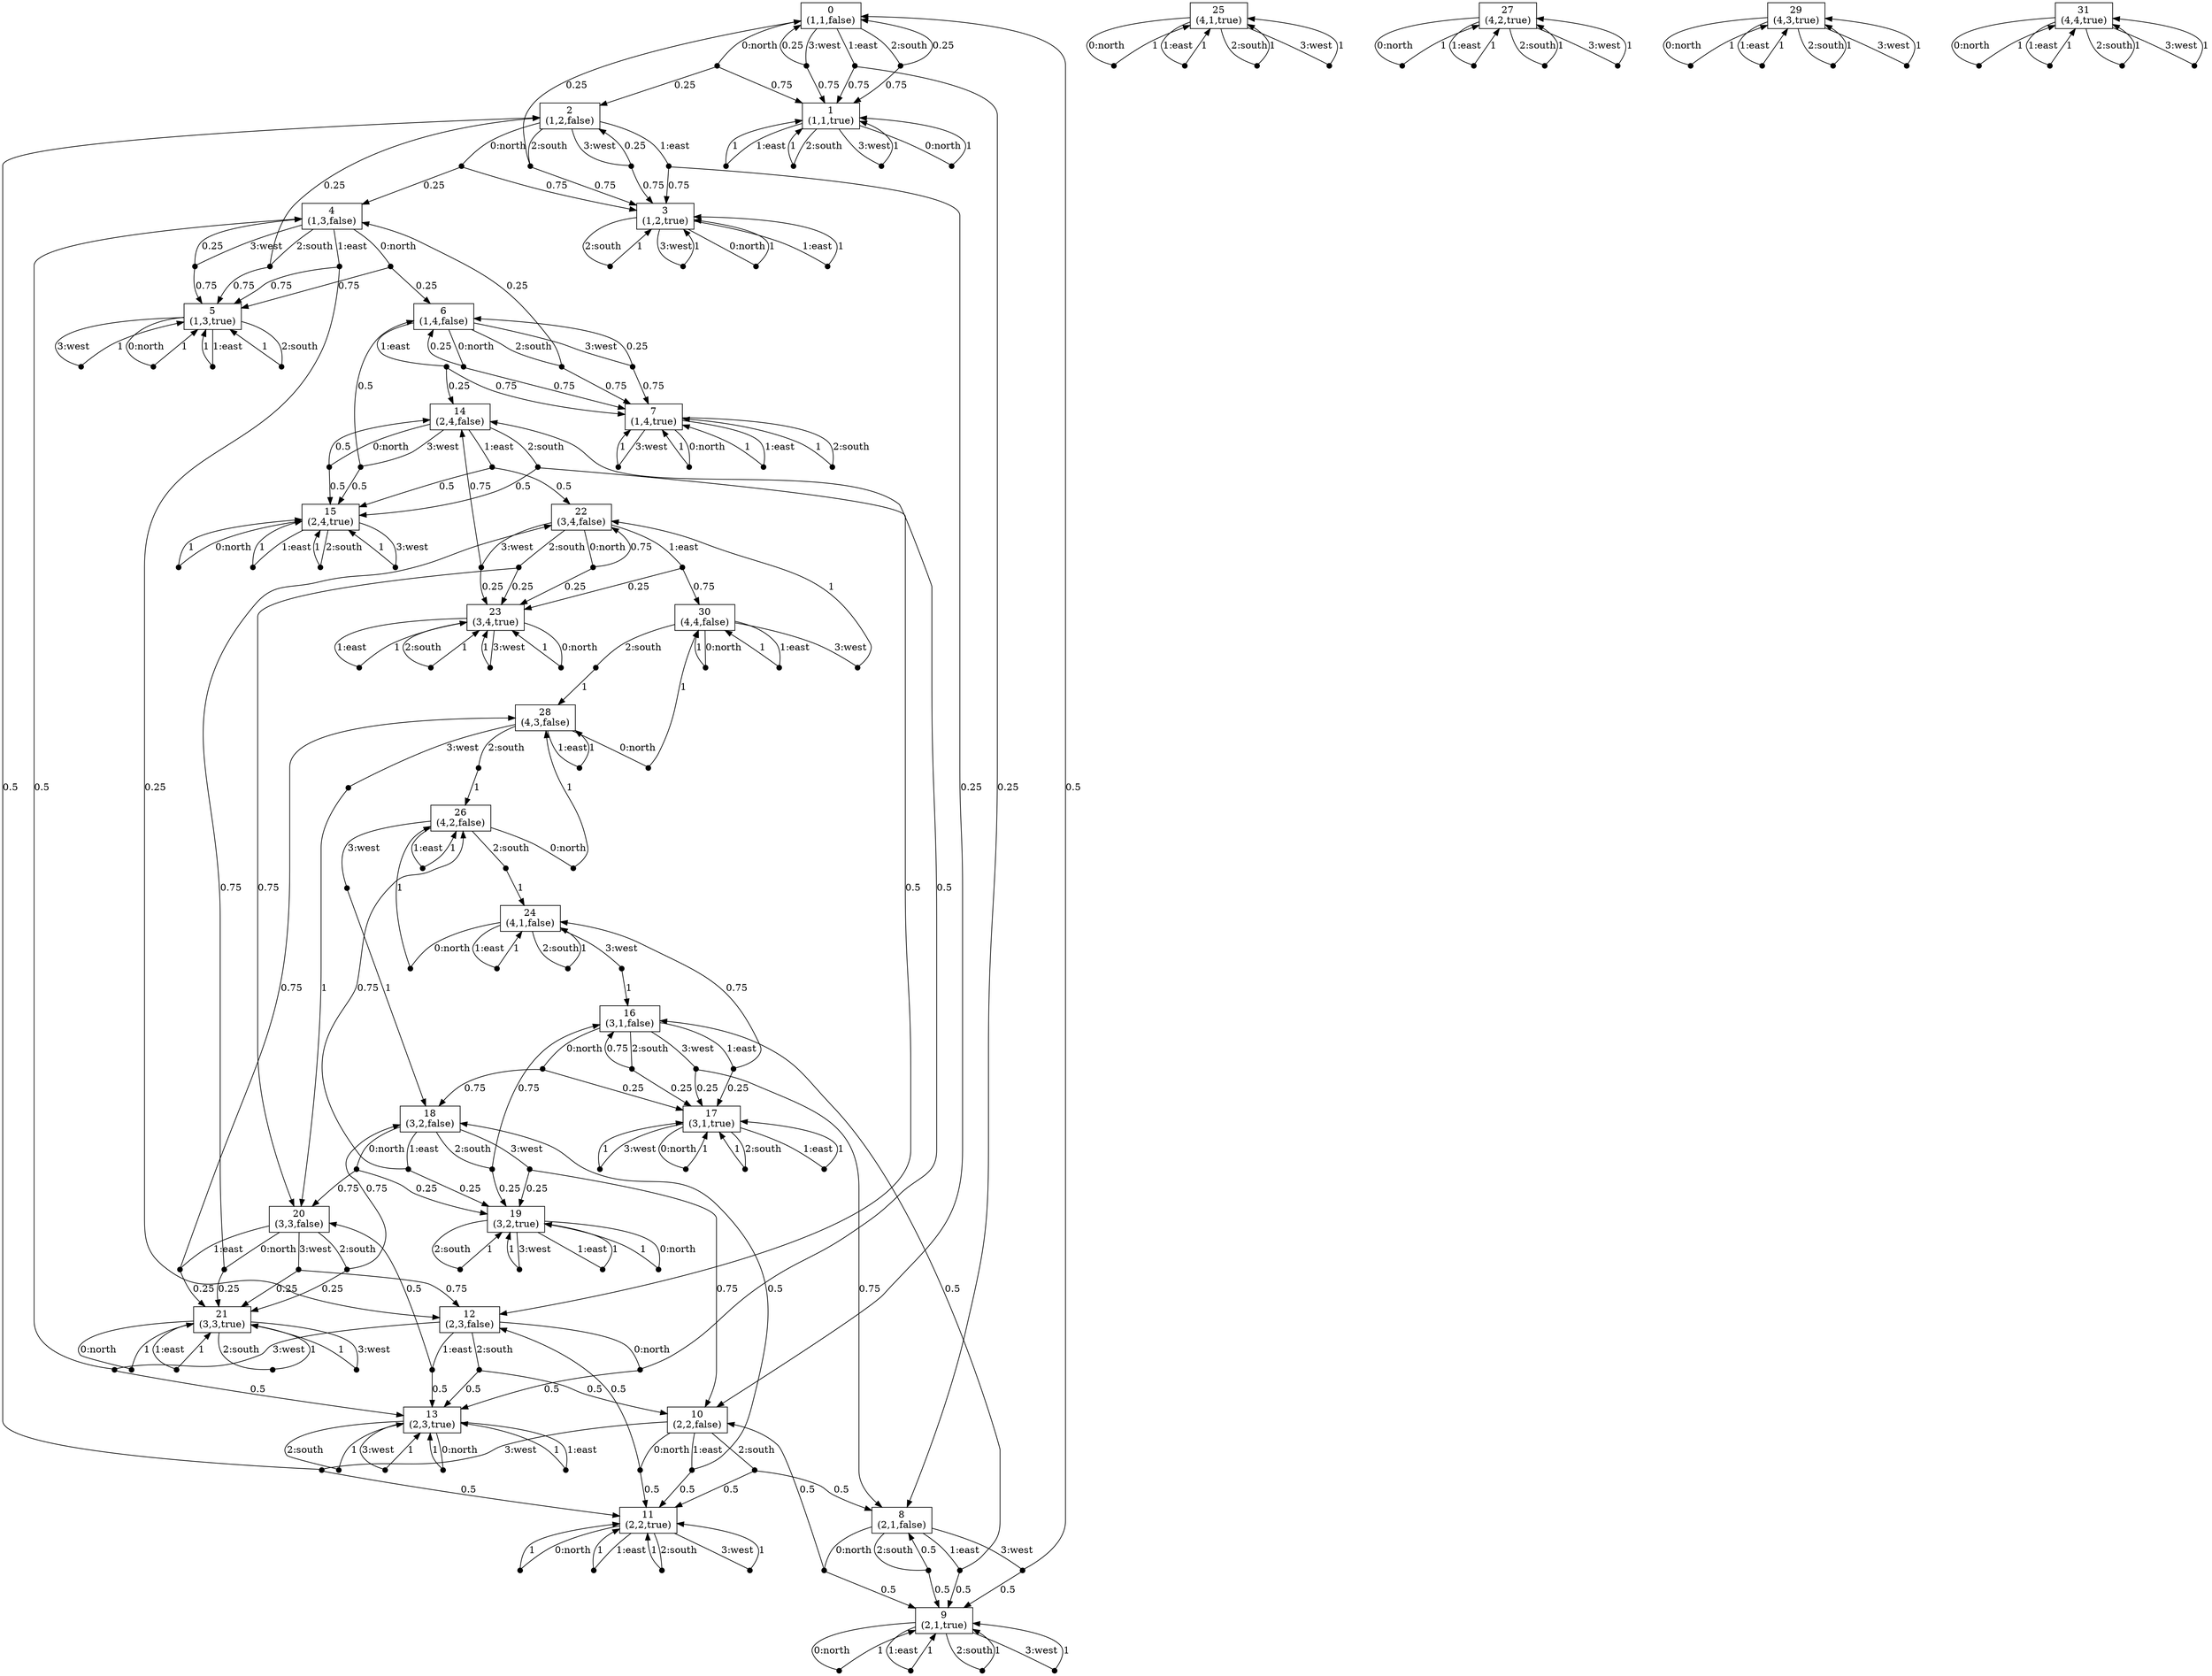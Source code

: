 digraph S {
node [shape=box];
0 -> n0_0 [ arrowhead=none,label="0:north" ];
n0_0 [ shape=point,width=0.1,height=0.1,label="" ];
n0_0 -> 1 [ label="0.75" ];
n0_0 -> 2 [ label="0.25" ];
0 -> n0_1 [ arrowhead=none,label="1:east" ];
n0_1 [ shape=point,width=0.1,height=0.1,label="" ];
n0_1 -> 1 [ label="0.75" ];
n0_1 -> 8 [ label="0.25" ];
0 -> n0_2 [ arrowhead=none,label="2:south" ];
n0_2 [ shape=point,width=0.1,height=0.1,label="" ];
n0_2 -> 0 [ label="0.25" ];
n0_2 -> 1 [ label="0.75" ];
0 -> n0_3 [ arrowhead=none,label="3:west" ];
n0_3 [ shape=point,width=0.1,height=0.1,label="" ];
n0_3 -> 0 [ label="0.25" ];
n0_3 -> 1 [ label="0.75" ];
1 -> n1_0 [ arrowhead=none,label="0:north" ];
n1_0 [ shape=point,width=0.1,height=0.1,label="" ];
n1_0 -> 1 [ label="1" ];
1 -> n1_1 [ arrowhead=none,label="1:east" ];
n1_1 [ shape=point,width=0.1,height=0.1,label="" ];
n1_1 -> 1 [ label="1" ];
1 -> n1_2 [ arrowhead=none,label="2:south" ];
n1_2 [ shape=point,width=0.1,height=0.1,label="" ];
n1_2 -> 1 [ label="1" ];
1 -> n1_3 [ arrowhead=none,label="3:west" ];
n1_3 [ shape=point,width=0.1,height=0.1,label="" ];
n1_3 -> 1 [ label="1" ];
2 -> n2_0 [ arrowhead=none,label="0:north" ];
n2_0 [ shape=point,width=0.1,height=0.1,label="" ];
n2_0 -> 3 [ label="0.75" ];
n2_0 -> 4 [ label="0.25" ];
2 -> n2_1 [ arrowhead=none,label="1:east" ];
n2_1 [ shape=point,width=0.1,height=0.1,label="" ];
n2_1 -> 3 [ label="0.75" ];
n2_1 -> 10 [ label="0.25" ];
2 -> n2_2 [ arrowhead=none,label="2:south" ];
n2_2 [ shape=point,width=0.1,height=0.1,label="" ];
n2_2 -> 0 [ label="0.25" ];
n2_2 -> 3 [ label="0.75" ];
2 -> n2_3 [ arrowhead=none,label="3:west" ];
n2_3 [ shape=point,width=0.1,height=0.1,label="" ];
n2_3 -> 2 [ label="0.25" ];
n2_3 -> 3 [ label="0.75" ];
3 -> n3_0 [ arrowhead=none,label="0:north" ];
n3_0 [ shape=point,width=0.1,height=0.1,label="" ];
n3_0 -> 3 [ label="1" ];
3 -> n3_1 [ arrowhead=none,label="1:east" ];
n3_1 [ shape=point,width=0.1,height=0.1,label="" ];
n3_1 -> 3 [ label="1" ];
3 -> n3_2 [ arrowhead=none,label="2:south" ];
n3_2 [ shape=point,width=0.1,height=0.1,label="" ];
n3_2 -> 3 [ label="1" ];
3 -> n3_3 [ arrowhead=none,label="3:west" ];
n3_3 [ shape=point,width=0.1,height=0.1,label="" ];
n3_3 -> 3 [ label="1" ];
4 -> n4_0 [ arrowhead=none,label="0:north" ];
n4_0 [ shape=point,width=0.1,height=0.1,label="" ];
n4_0 -> 5 [ label="0.75" ];
n4_0 -> 6 [ label="0.25" ];
4 -> n4_1 [ arrowhead=none,label="1:east" ];
n4_1 [ shape=point,width=0.1,height=0.1,label="" ];
n4_1 -> 5 [ label="0.75" ];
n4_1 -> 12 [ label="0.25" ];
4 -> n4_2 [ arrowhead=none,label="2:south" ];
n4_2 [ shape=point,width=0.1,height=0.1,label="" ];
n4_2 -> 2 [ label="0.25" ];
n4_2 -> 5 [ label="0.75" ];
4 -> n4_3 [ arrowhead=none,label="3:west" ];
n4_3 [ shape=point,width=0.1,height=0.1,label="" ];
n4_3 -> 4 [ label="0.25" ];
n4_3 -> 5 [ label="0.75" ];
5 -> n5_0 [ arrowhead=none,label="0:north" ];
n5_0 [ shape=point,width=0.1,height=0.1,label="" ];
n5_0 -> 5 [ label="1" ];
5 -> n5_1 [ arrowhead=none,label="1:east" ];
n5_1 [ shape=point,width=0.1,height=0.1,label="" ];
n5_1 -> 5 [ label="1" ];
5 -> n5_2 [ arrowhead=none,label="2:south" ];
n5_2 [ shape=point,width=0.1,height=0.1,label="" ];
n5_2 -> 5 [ label="1" ];
5 -> n5_3 [ arrowhead=none,label="3:west" ];
n5_3 [ shape=point,width=0.1,height=0.1,label="" ];
n5_3 -> 5 [ label="1" ];
6 -> n6_0 [ arrowhead=none,label="0:north" ];
n6_0 [ shape=point,width=0.1,height=0.1,label="" ];
n6_0 -> 6 [ label="0.25" ];
n6_0 -> 7 [ label="0.75" ];
6 -> n6_1 [ arrowhead=none,label="1:east" ];
n6_1 [ shape=point,width=0.1,height=0.1,label="" ];
n6_1 -> 7 [ label="0.75" ];
n6_1 -> 14 [ label="0.25" ];
6 -> n6_2 [ arrowhead=none,label="2:south" ];
n6_2 [ shape=point,width=0.1,height=0.1,label="" ];
n6_2 -> 4 [ label="0.25" ];
n6_2 -> 7 [ label="0.75" ];
6 -> n6_3 [ arrowhead=none,label="3:west" ];
n6_3 [ shape=point,width=0.1,height=0.1,label="" ];
n6_3 -> 6 [ label="0.25" ];
n6_3 -> 7 [ label="0.75" ];
7 -> n7_0 [ arrowhead=none,label="0:north" ];
n7_0 [ shape=point,width=0.1,height=0.1,label="" ];
n7_0 -> 7 [ label="1" ];
7 -> n7_1 [ arrowhead=none,label="1:east" ];
n7_1 [ shape=point,width=0.1,height=0.1,label="" ];
n7_1 -> 7 [ label="1" ];
7 -> n7_2 [ arrowhead=none,label="2:south" ];
n7_2 [ shape=point,width=0.1,height=0.1,label="" ];
n7_2 -> 7 [ label="1" ];
7 -> n7_3 [ arrowhead=none,label="3:west" ];
n7_3 [ shape=point,width=0.1,height=0.1,label="" ];
n7_3 -> 7 [ label="1" ];
8 -> n8_0 [ arrowhead=none,label="0:north" ];
n8_0 [ shape=point,width=0.1,height=0.1,label="" ];
n8_0 -> 9 [ label="0.5" ];
n8_0 -> 10 [ label="0.5" ];
8 -> n8_1 [ arrowhead=none,label="1:east" ];
n8_1 [ shape=point,width=0.1,height=0.1,label="" ];
n8_1 -> 9 [ label="0.5" ];
n8_1 -> 16 [ label="0.5" ];
8 -> n8_2 [ arrowhead=none,label="2:south" ];
n8_2 [ shape=point,width=0.1,height=0.1,label="" ];
n8_2 -> 8 [ label="0.5" ];
n8_2 -> 9 [ label="0.5" ];
8 -> n8_3 [ arrowhead=none,label="3:west" ];
n8_3 [ shape=point,width=0.1,height=0.1,label="" ];
n8_3 -> 0 [ label="0.5" ];
n8_3 -> 9 [ label="0.5" ];
9 -> n9_0 [ arrowhead=none,label="0:north" ];
n9_0 [ shape=point,width=0.1,height=0.1,label="" ];
n9_0 -> 9 [ label="1" ];
9 -> n9_1 [ arrowhead=none,label="1:east" ];
n9_1 [ shape=point,width=0.1,height=0.1,label="" ];
n9_1 -> 9 [ label="1" ];
9 -> n9_2 [ arrowhead=none,label="2:south" ];
n9_2 [ shape=point,width=0.1,height=0.1,label="" ];
n9_2 -> 9 [ label="1" ];
9 -> n9_3 [ arrowhead=none,label="3:west" ];
n9_3 [ shape=point,width=0.1,height=0.1,label="" ];
n9_3 -> 9 [ label="1" ];
10 -> n10_0 [ arrowhead=none,label="0:north" ];
n10_0 [ shape=point,width=0.1,height=0.1,label="" ];
n10_0 -> 11 [ label="0.5" ];
n10_0 -> 12 [ label="0.5" ];
10 -> n10_1 [ arrowhead=none,label="1:east" ];
n10_1 [ shape=point,width=0.1,height=0.1,label="" ];
n10_1 -> 11 [ label="0.5" ];
n10_1 -> 18 [ label="0.5" ];
10 -> n10_2 [ arrowhead=none,label="2:south" ];
n10_2 [ shape=point,width=0.1,height=0.1,label="" ];
n10_2 -> 8 [ label="0.5" ];
n10_2 -> 11 [ label="0.5" ];
10 -> n10_3 [ arrowhead=none,label="3:west" ];
n10_3 [ shape=point,width=0.1,height=0.1,label="" ];
n10_3 -> 2 [ label="0.5" ];
n10_3 -> 11 [ label="0.5" ];
11 -> n11_0 [ arrowhead=none,label="0:north" ];
n11_0 [ shape=point,width=0.1,height=0.1,label="" ];
n11_0 -> 11 [ label="1" ];
11 -> n11_1 [ arrowhead=none,label="1:east" ];
n11_1 [ shape=point,width=0.1,height=0.1,label="" ];
n11_1 -> 11 [ label="1" ];
11 -> n11_2 [ arrowhead=none,label="2:south" ];
n11_2 [ shape=point,width=0.1,height=0.1,label="" ];
n11_2 -> 11 [ label="1" ];
11 -> n11_3 [ arrowhead=none,label="3:west" ];
n11_3 [ shape=point,width=0.1,height=0.1,label="" ];
n11_3 -> 11 [ label="1" ];
12 -> n12_0 [ arrowhead=none,label="0:north" ];
n12_0 [ shape=point,width=0.1,height=0.1,label="" ];
n12_0 -> 13 [ label="0.5" ];
n12_0 -> 14 [ label="0.5" ];
12 -> n12_1 [ arrowhead=none,label="1:east" ];
n12_1 [ shape=point,width=0.1,height=0.1,label="" ];
n12_1 -> 13 [ label="0.5" ];
n12_1 -> 20 [ label="0.5" ];
12 -> n12_2 [ arrowhead=none,label="2:south" ];
n12_2 [ shape=point,width=0.1,height=0.1,label="" ];
n12_2 -> 10 [ label="0.5" ];
n12_2 -> 13 [ label="0.5" ];
12 -> n12_3 [ arrowhead=none,label="3:west" ];
n12_3 [ shape=point,width=0.1,height=0.1,label="" ];
n12_3 -> 4 [ label="0.5" ];
n12_3 -> 13 [ label="0.5" ];
13 -> n13_0 [ arrowhead=none,label="0:north" ];
n13_0 [ shape=point,width=0.1,height=0.1,label="" ];
n13_0 -> 13 [ label="1" ];
13 -> n13_1 [ arrowhead=none,label="1:east" ];
n13_1 [ shape=point,width=0.1,height=0.1,label="" ];
n13_1 -> 13 [ label="1" ];
13 -> n13_2 [ arrowhead=none,label="2:south" ];
n13_2 [ shape=point,width=0.1,height=0.1,label="" ];
n13_2 -> 13 [ label="1" ];
13 -> n13_3 [ arrowhead=none,label="3:west" ];
n13_3 [ shape=point,width=0.1,height=0.1,label="" ];
n13_3 -> 13 [ label="1" ];
14 -> n14_0 [ arrowhead=none,label="0:north" ];
n14_0 [ shape=point,width=0.1,height=0.1,label="" ];
n14_0 -> 14 [ label="0.5" ];
n14_0 -> 15 [ label="0.5" ];
14 -> n14_1 [ arrowhead=none,label="1:east" ];
n14_1 [ shape=point,width=0.1,height=0.1,label="" ];
n14_1 -> 15 [ label="0.5" ];
n14_1 -> 22 [ label="0.5" ];
14 -> n14_2 [ arrowhead=none,label="2:south" ];
n14_2 [ shape=point,width=0.1,height=0.1,label="" ];
n14_2 -> 12 [ label="0.5" ];
n14_2 -> 15 [ label="0.5" ];
14 -> n14_3 [ arrowhead=none,label="3:west" ];
n14_3 [ shape=point,width=0.1,height=0.1,label="" ];
n14_3 -> 6 [ label="0.5" ];
n14_3 -> 15 [ label="0.5" ];
15 -> n15_0 [ arrowhead=none,label="0:north" ];
n15_0 [ shape=point,width=0.1,height=0.1,label="" ];
n15_0 -> 15 [ label="1" ];
15 -> n15_1 [ arrowhead=none,label="1:east" ];
n15_1 [ shape=point,width=0.1,height=0.1,label="" ];
n15_1 -> 15 [ label="1" ];
15 -> n15_2 [ arrowhead=none,label="2:south" ];
n15_2 [ shape=point,width=0.1,height=0.1,label="" ];
n15_2 -> 15 [ label="1" ];
15 -> n15_3 [ arrowhead=none,label="3:west" ];
n15_3 [ shape=point,width=0.1,height=0.1,label="" ];
n15_3 -> 15 [ label="1" ];
16 -> n16_0 [ arrowhead=none,label="0:north" ];
n16_0 [ shape=point,width=0.1,height=0.1,label="" ];
n16_0 -> 17 [ label="0.25" ];
n16_0 -> 18 [ label="0.75" ];
16 -> n16_1 [ arrowhead=none,label="1:east" ];
n16_1 [ shape=point,width=0.1,height=0.1,label="" ];
n16_1 -> 17 [ label="0.25" ];
n16_1 -> 24 [ label="0.75" ];
16 -> n16_2 [ arrowhead=none,label="2:south" ];
n16_2 [ shape=point,width=0.1,height=0.1,label="" ];
n16_2 -> 16 [ label="0.75" ];
n16_2 -> 17 [ label="0.25" ];
16 -> n16_3 [ arrowhead=none,label="3:west" ];
n16_3 [ shape=point,width=0.1,height=0.1,label="" ];
n16_3 -> 8 [ label="0.75" ];
n16_3 -> 17 [ label="0.25" ];
17 -> n17_0 [ arrowhead=none,label="0:north" ];
n17_0 [ shape=point,width=0.1,height=0.1,label="" ];
n17_0 -> 17 [ label="1" ];
17 -> n17_1 [ arrowhead=none,label="1:east" ];
n17_1 [ shape=point,width=0.1,height=0.1,label="" ];
n17_1 -> 17 [ label="1" ];
17 -> n17_2 [ arrowhead=none,label="2:south" ];
n17_2 [ shape=point,width=0.1,height=0.1,label="" ];
n17_2 -> 17 [ label="1" ];
17 -> n17_3 [ arrowhead=none,label="3:west" ];
n17_3 [ shape=point,width=0.1,height=0.1,label="" ];
n17_3 -> 17 [ label="1" ];
18 -> n18_0 [ arrowhead=none,label="0:north" ];
n18_0 [ shape=point,width=0.1,height=0.1,label="" ];
n18_0 -> 19 [ label="0.25" ];
n18_0 -> 20 [ label="0.75" ];
18 -> n18_1 [ arrowhead=none,label="1:east" ];
n18_1 [ shape=point,width=0.1,height=0.1,label="" ];
n18_1 -> 19 [ label="0.25" ];
n18_1 -> 26 [ label="0.75" ];
18 -> n18_2 [ arrowhead=none,label="2:south" ];
n18_2 [ shape=point,width=0.1,height=0.1,label="" ];
n18_2 -> 16 [ label="0.75" ];
n18_2 -> 19 [ label="0.25" ];
18 -> n18_3 [ arrowhead=none,label="3:west" ];
n18_3 [ shape=point,width=0.1,height=0.1,label="" ];
n18_3 -> 10 [ label="0.75" ];
n18_3 -> 19 [ label="0.25" ];
19 -> n19_0 [ arrowhead=none,label="0:north" ];
n19_0 [ shape=point,width=0.1,height=0.1,label="" ];
n19_0 -> 19 [ label="1" ];
19 -> n19_1 [ arrowhead=none,label="1:east" ];
n19_1 [ shape=point,width=0.1,height=0.1,label="" ];
n19_1 -> 19 [ label="1" ];
19 -> n19_2 [ arrowhead=none,label="2:south" ];
n19_2 [ shape=point,width=0.1,height=0.1,label="" ];
n19_2 -> 19 [ label="1" ];
19 -> n19_3 [ arrowhead=none,label="3:west" ];
n19_3 [ shape=point,width=0.1,height=0.1,label="" ];
n19_3 -> 19 [ label="1" ];
20 -> n20_0 [ arrowhead=none,label="0:north" ];
n20_0 [ shape=point,width=0.1,height=0.1,label="" ];
n20_0 -> 21 [ label="0.25" ];
n20_0 -> 22 [ label="0.75" ];
20 -> n20_1 [ arrowhead=none,label="1:east" ];
n20_1 [ shape=point,width=0.1,height=0.1,label="" ];
n20_1 -> 21 [ label="0.25" ];
n20_1 -> 28 [ label="0.75" ];
20 -> n20_2 [ arrowhead=none,label="2:south" ];
n20_2 [ shape=point,width=0.1,height=0.1,label="" ];
n20_2 -> 18 [ label="0.75" ];
n20_2 -> 21 [ label="0.25" ];
20 -> n20_3 [ arrowhead=none,label="3:west" ];
n20_3 [ shape=point,width=0.1,height=0.1,label="" ];
n20_3 -> 12 [ label="0.75" ];
n20_3 -> 21 [ label="0.25" ];
21 -> n21_0 [ arrowhead=none,label="0:north" ];
n21_0 [ shape=point,width=0.1,height=0.1,label="" ];
n21_0 -> 21 [ label="1" ];
21 -> n21_1 [ arrowhead=none,label="1:east" ];
n21_1 [ shape=point,width=0.1,height=0.1,label="" ];
n21_1 -> 21 [ label="1" ];
21 -> n21_2 [ arrowhead=none,label="2:south" ];
n21_2 [ shape=point,width=0.1,height=0.1,label="" ];
n21_2 -> 21 [ label="1" ];
21 -> n21_3 [ arrowhead=none,label="3:west" ];
n21_3 [ shape=point,width=0.1,height=0.1,label="" ];
n21_3 -> 21 [ label="1" ];
22 -> n22_0 [ arrowhead=none,label="0:north" ];
n22_0 [ shape=point,width=0.1,height=0.1,label="" ];
n22_0 -> 22 [ label="0.75" ];
n22_0 -> 23 [ label="0.25" ];
22 -> n22_1 [ arrowhead=none,label="1:east" ];
n22_1 [ shape=point,width=0.1,height=0.1,label="" ];
n22_1 -> 23 [ label="0.25" ];
n22_1 -> 30 [ label="0.75" ];
22 -> n22_2 [ arrowhead=none,label="2:south" ];
n22_2 [ shape=point,width=0.1,height=0.1,label="" ];
n22_2 -> 20 [ label="0.75" ];
n22_2 -> 23 [ label="0.25" ];
22 -> n22_3 [ arrowhead=none,label="3:west" ];
n22_3 [ shape=point,width=0.1,height=0.1,label="" ];
n22_3 -> 14 [ label="0.75" ];
n22_3 -> 23 [ label="0.25" ];
23 -> n23_0 [ arrowhead=none,label="0:north" ];
n23_0 [ shape=point,width=0.1,height=0.1,label="" ];
n23_0 -> 23 [ label="1" ];
23 -> n23_1 [ arrowhead=none,label="1:east" ];
n23_1 [ shape=point,width=0.1,height=0.1,label="" ];
n23_1 -> 23 [ label="1" ];
23 -> n23_2 [ arrowhead=none,label="2:south" ];
n23_2 [ shape=point,width=0.1,height=0.1,label="" ];
n23_2 -> 23 [ label="1" ];
23 -> n23_3 [ arrowhead=none,label="3:west" ];
n23_3 [ shape=point,width=0.1,height=0.1,label="" ];
n23_3 -> 23 [ label="1" ];
24 -> n24_0 [ arrowhead=none,label="0:north" ];
n24_0 [ shape=point,width=0.1,height=0.1,label="" ];
n24_0 -> 26 [ label="1" ];
24 -> n24_1 [ arrowhead=none,label="1:east" ];
n24_1 [ shape=point,width=0.1,height=0.1,label="" ];
n24_1 -> 24 [ label="1" ];
24 -> n24_2 [ arrowhead=none,label="2:south" ];
n24_2 [ shape=point,width=0.1,height=0.1,label="" ];
n24_2 -> 24 [ label="1" ];
24 -> n24_3 [ arrowhead=none,label="3:west" ];
n24_3 [ shape=point,width=0.1,height=0.1,label="" ];
n24_3 -> 16 [ label="1" ];
25 -> n25_0 [ arrowhead=none,label="0:north" ];
n25_0 [ shape=point,width=0.1,height=0.1,label="" ];
n25_0 -> 25 [ label="1" ];
25 -> n25_1 [ arrowhead=none,label="1:east" ];
n25_1 [ shape=point,width=0.1,height=0.1,label="" ];
n25_1 -> 25 [ label="1" ];
25 -> n25_2 [ arrowhead=none,label="2:south" ];
n25_2 [ shape=point,width=0.1,height=0.1,label="" ];
n25_2 -> 25 [ label="1" ];
25 -> n25_3 [ arrowhead=none,label="3:west" ];
n25_3 [ shape=point,width=0.1,height=0.1,label="" ];
n25_3 -> 25 [ label="1" ];
26 -> n26_0 [ arrowhead=none,label="0:north" ];
n26_0 [ shape=point,width=0.1,height=0.1,label="" ];
n26_0 -> 28 [ label="1" ];
26 -> n26_1 [ arrowhead=none,label="1:east" ];
n26_1 [ shape=point,width=0.1,height=0.1,label="" ];
n26_1 -> 26 [ label="1" ];
26 -> n26_2 [ arrowhead=none,label="2:south" ];
n26_2 [ shape=point,width=0.1,height=0.1,label="" ];
n26_2 -> 24 [ label="1" ];
26 -> n26_3 [ arrowhead=none,label="3:west" ];
n26_3 [ shape=point,width=0.1,height=0.1,label="" ];
n26_3 -> 18 [ label="1" ];
27 -> n27_0 [ arrowhead=none,label="0:north" ];
n27_0 [ shape=point,width=0.1,height=0.1,label="" ];
n27_0 -> 27 [ label="1" ];
27 -> n27_1 [ arrowhead=none,label="1:east" ];
n27_1 [ shape=point,width=0.1,height=0.1,label="" ];
n27_1 -> 27 [ label="1" ];
27 -> n27_2 [ arrowhead=none,label="2:south" ];
n27_2 [ shape=point,width=0.1,height=0.1,label="" ];
n27_2 -> 27 [ label="1" ];
27 -> n27_3 [ arrowhead=none,label="3:west" ];
n27_3 [ shape=point,width=0.1,height=0.1,label="" ];
n27_3 -> 27 [ label="1" ];
28 -> n28_0 [ arrowhead=none,label="0:north" ];
n28_0 [ shape=point,width=0.1,height=0.1,label="" ];
n28_0 -> 30 [ label="1" ];
28 -> n28_1 [ arrowhead=none,label="1:east" ];
n28_1 [ shape=point,width=0.1,height=0.1,label="" ];
n28_1 -> 28 [ label="1" ];
28 -> n28_2 [ arrowhead=none,label="2:south" ];
n28_2 [ shape=point,width=0.1,height=0.1,label="" ];
n28_2 -> 26 [ label="1" ];
28 -> n28_3 [ arrowhead=none,label="3:west" ];
n28_3 [ shape=point,width=0.1,height=0.1,label="" ];
n28_3 -> 20 [ label="1" ];
29 -> n29_0 [ arrowhead=none,label="0:north" ];
n29_0 [ shape=point,width=0.1,height=0.1,label="" ];
n29_0 -> 29 [ label="1" ];
29 -> n29_1 [ arrowhead=none,label="1:east" ];
n29_1 [ shape=point,width=0.1,height=0.1,label="" ];
n29_1 -> 29 [ label="1" ];
29 -> n29_2 [ arrowhead=none,label="2:south" ];
n29_2 [ shape=point,width=0.1,height=0.1,label="" ];
n29_2 -> 29 [ label="1" ];
29 -> n29_3 [ arrowhead=none,label="3:west" ];
n29_3 [ shape=point,width=0.1,height=0.1,label="" ];
n29_3 -> 29 [ label="1" ];
30 -> n30_0 [ arrowhead=none,label="0:north" ];
n30_0 [ shape=point,width=0.1,height=0.1,label="" ];
n30_0 -> 30 [ label="1" ];
30 -> n30_1 [ arrowhead=none,label="1:east" ];
n30_1 [ shape=point,width=0.1,height=0.1,label="" ];
n30_1 -> 30 [ label="1" ];
30 -> n30_2 [ arrowhead=none,label="2:south" ];
n30_2 [ shape=point,width=0.1,height=0.1,label="" ];
n30_2 -> 28 [ label="1" ];
30 -> n30_3 [ arrowhead=none,label="3:west" ];
n30_3 [ shape=point,width=0.1,height=0.1,label="" ];
n30_3 -> 22 [ label="1" ];
31 -> n31_0 [ arrowhead=none,label="0:north" ];
n31_0 [ shape=point,width=0.1,height=0.1,label="" ];
n31_0 -> 31 [ label="1" ];
31 -> n31_1 [ arrowhead=none,label="1:east" ];
n31_1 [ shape=point,width=0.1,height=0.1,label="" ];
n31_1 -> 31 [ label="1" ];
31 -> n31_2 [ arrowhead=none,label="2:south" ];
n31_2 [ shape=point,width=0.1,height=0.1,label="" ];
n31_2 -> 31 [ label="1" ];
31 -> n31_3 [ arrowhead=none,label="3:west" ];
n31_3 [ shape=point,width=0.1,height=0.1,label="" ];
n31_3 -> 31 [ label="1" ];
0 [label="0\n(1,1,false)"];
1 [label="1\n(1,1,true)"];
2 [label="2\n(1,2,false)"];
3 [label="3\n(1,2,true)"];
4 [label="4\n(1,3,false)"];
5 [label="5\n(1,3,true)"];
6 [label="6\n(1,4,false)"];
7 [label="7\n(1,4,true)"];
8 [label="8\n(2,1,false)"];
9 [label="9\n(2,1,true)"];
10 [label="10\n(2,2,false)"];
11 [label="11\n(2,2,true)"];
12 [label="12\n(2,3,false)"];
13 [label="13\n(2,3,true)"];
14 [label="14\n(2,4,false)"];
15 [label="15\n(2,4,true)"];
16 [label="16\n(3,1,false)"];
17 [label="17\n(3,1,true)"];
18 [label="18\n(3,2,false)"];
19 [label="19\n(3,2,true)"];
20 [label="20\n(3,3,false)"];
21 [label="21\n(3,3,true)"];
22 [label="22\n(3,4,false)"];
23 [label="23\n(3,4,true)"];
24 [label="24\n(4,1,false)"];
25 [label="25\n(4,1,true)"];
26 [label="26\n(4,2,false)"];
27 [label="27\n(4,2,true)"];
28 [label="28\n(4,3,false)"];
29 [label="29\n(4,3,true)"];
30 [label="30\n(4,4,false)"];
31 [label="31\n(4,4,true)"];
}

